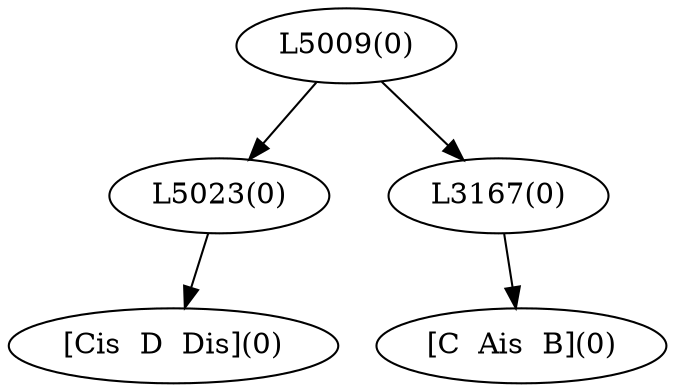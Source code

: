 digraph sample{
"L5023(0)"->"[Cis  D  Dis](0)"
"L3167(0)"->"[C  Ais  B](0)"
"L5009(0)"->"L5023(0)"
"L5009(0)"->"L3167(0)"
{rank = min; "L5009(0)"}
{rank = same; "L5023(0)"; "L3167(0)";}
{rank = max; "[C  Ais  B](0)"; "[Cis  D  Dis](0)";}
}